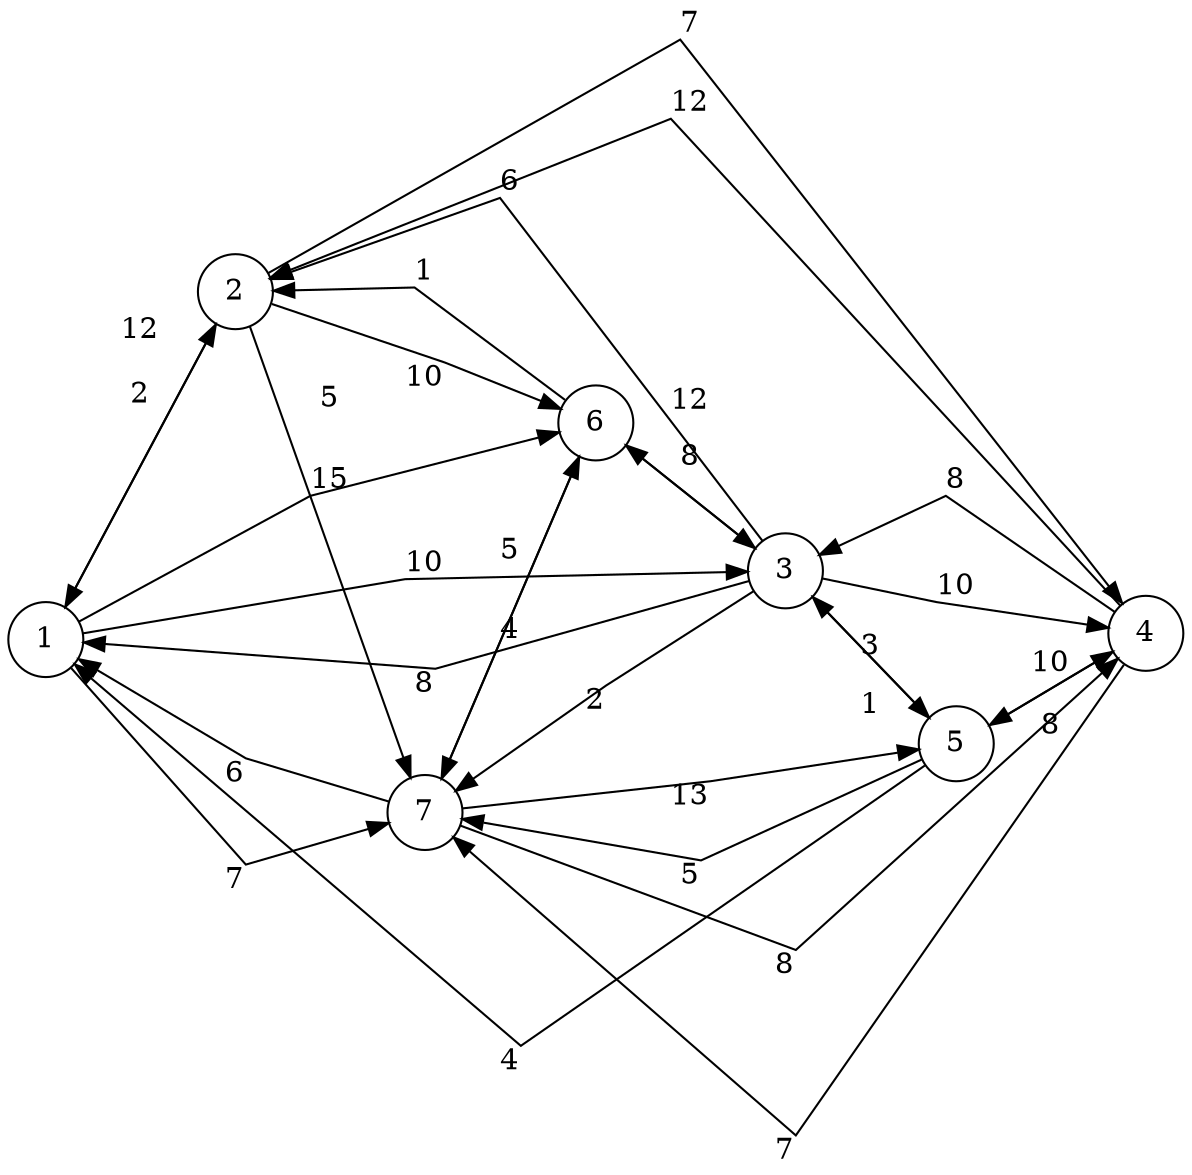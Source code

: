   digraph g{
    dpi="600";
    rankdir="LR";
    splines="line";
    1 [shape="circle"label="1"];
    2 [shape="circle"label="2"];
    3 [shape="circle"label="3"];
    4 [shape="circle"label="4"];
    5 [shape="circle"label="5"];
    6 [shape="circle"label="6"];
    7 [shape="circle"label="7"];
    1->2 [weight=1000 label="2"];
    1->3 [weight=1000 label="10"];
    1->6 [weight=1000 label="15"];
    1->7 [weight=1000 label="7"];
    2->1 [weight=1000 label="12"];
    2->4 [weight=1000 label="7"];
    2->6 [weight=1000 label="10"];
    2->7 [weight=1000 label="5"];
    3->1 [weight=1000 label="8"];
    3->2 [weight=1000 label="6"];
    3->4 [weight=1000 label="10"];
    3->5 [weight=1000 label="3"];
    3->6 [weight=1000 label="12"];
    3->7 [weight=1000 label="2"];
    4->2 [weight=1000 label="12"];
    4->3 [weight=1000 label="8"];
    4->5 [weight=1000 label="8"];
    4->7 [weight=1000 label="7"];
    5->1 [weight=1000 label="4"];
    5->3 [weight=1000 label="1"];
    5->4 [weight=1000 label="10"];
    5->7 [weight=1000 label="5"];
    6->2 [weight=1000 label="1"];
    6->3 [weight=1000 label="8"];
    6->7 [weight=1000 label="5"];
    7->1 [weight=1000 label="6"];
    7->4 [weight=1000 label="8"];
    7->5 [weight=1000 label="13"];
    7->6 [weight=1000 label="4"];
  }